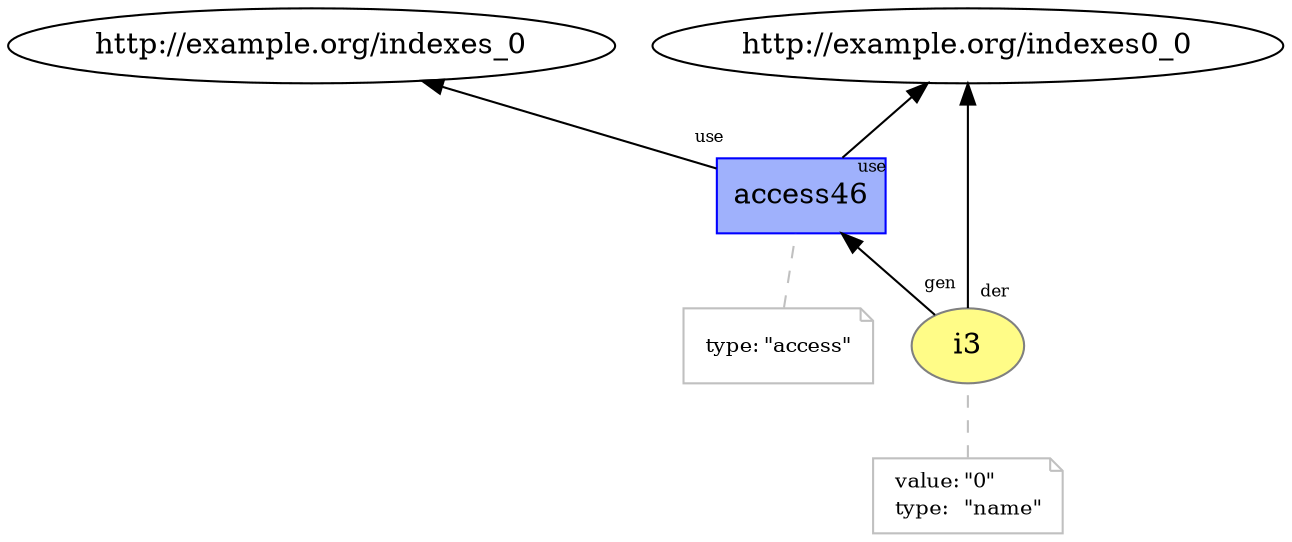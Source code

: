 digraph "PROV" { size="16,12"; rankdir="BT";
"http://example.org/i3" [fillcolor="#FFFC87",color="#808080",style="filled",label="i3",URL="http://example.org/i3"]
"-attrs0" [color="gray",shape="note",fontsize="10",fontcolor="black",label=<<TABLE cellpadding="0" border="0">
	<TR>
	    <TD align="left">value:</TD>
	    <TD align="left">&quot;0&quot;</TD>
	</TR>
	<TR>
	    <TD align="left">type:</TD>
	    <TD align="left">&quot;name&quot;</TD>
	</TR>
</TABLE>>]
"-attrs0" -> "http://example.org/i3" [color="gray",style="dashed",arrowhead="none"]
"http://example.org/access46" [fillcolor="#9FB1FC",color="#0000FF",shape="polygon",sides="4",style="filled",label="access46",URL="http://example.org/access46"]
"-attrs1" [color="gray",shape="note",fontsize="10",fontcolor="black",label=<<TABLE cellpadding="0" border="0">
	<TR>
	    <TD align="left">type:</TD>
	    <TD align="left">&quot;access&quot;</TD>
	</TR>
</TABLE>>]
"-attrs1" -> "http://example.org/access46" [color="gray",style="dashed",arrowhead="none"]
"http://example.org/access46" -> "http://example.org/indexes0_0" [labelfontsize="8",labeldistance="1.5",labelangle="60.0",rotation="20",taillabel="use"]
"http://example.org/i3" -> "http://example.org/indexes0_0" [labelfontsize="8",labeldistance="1.5",labelangle="60.0",rotation="20",taillabel="der"]
"http://example.org/i3" -> "http://example.org/access46" [labelfontsize="8",labeldistance="1.5",labelangle="60.0",rotation="20",taillabel="gen"]
"http://example.org/access46" -> "http://example.org/indexes_0" [labelfontsize="8",labeldistance="1.5",labelangle="60.0",rotation="20",taillabel="use"]
}